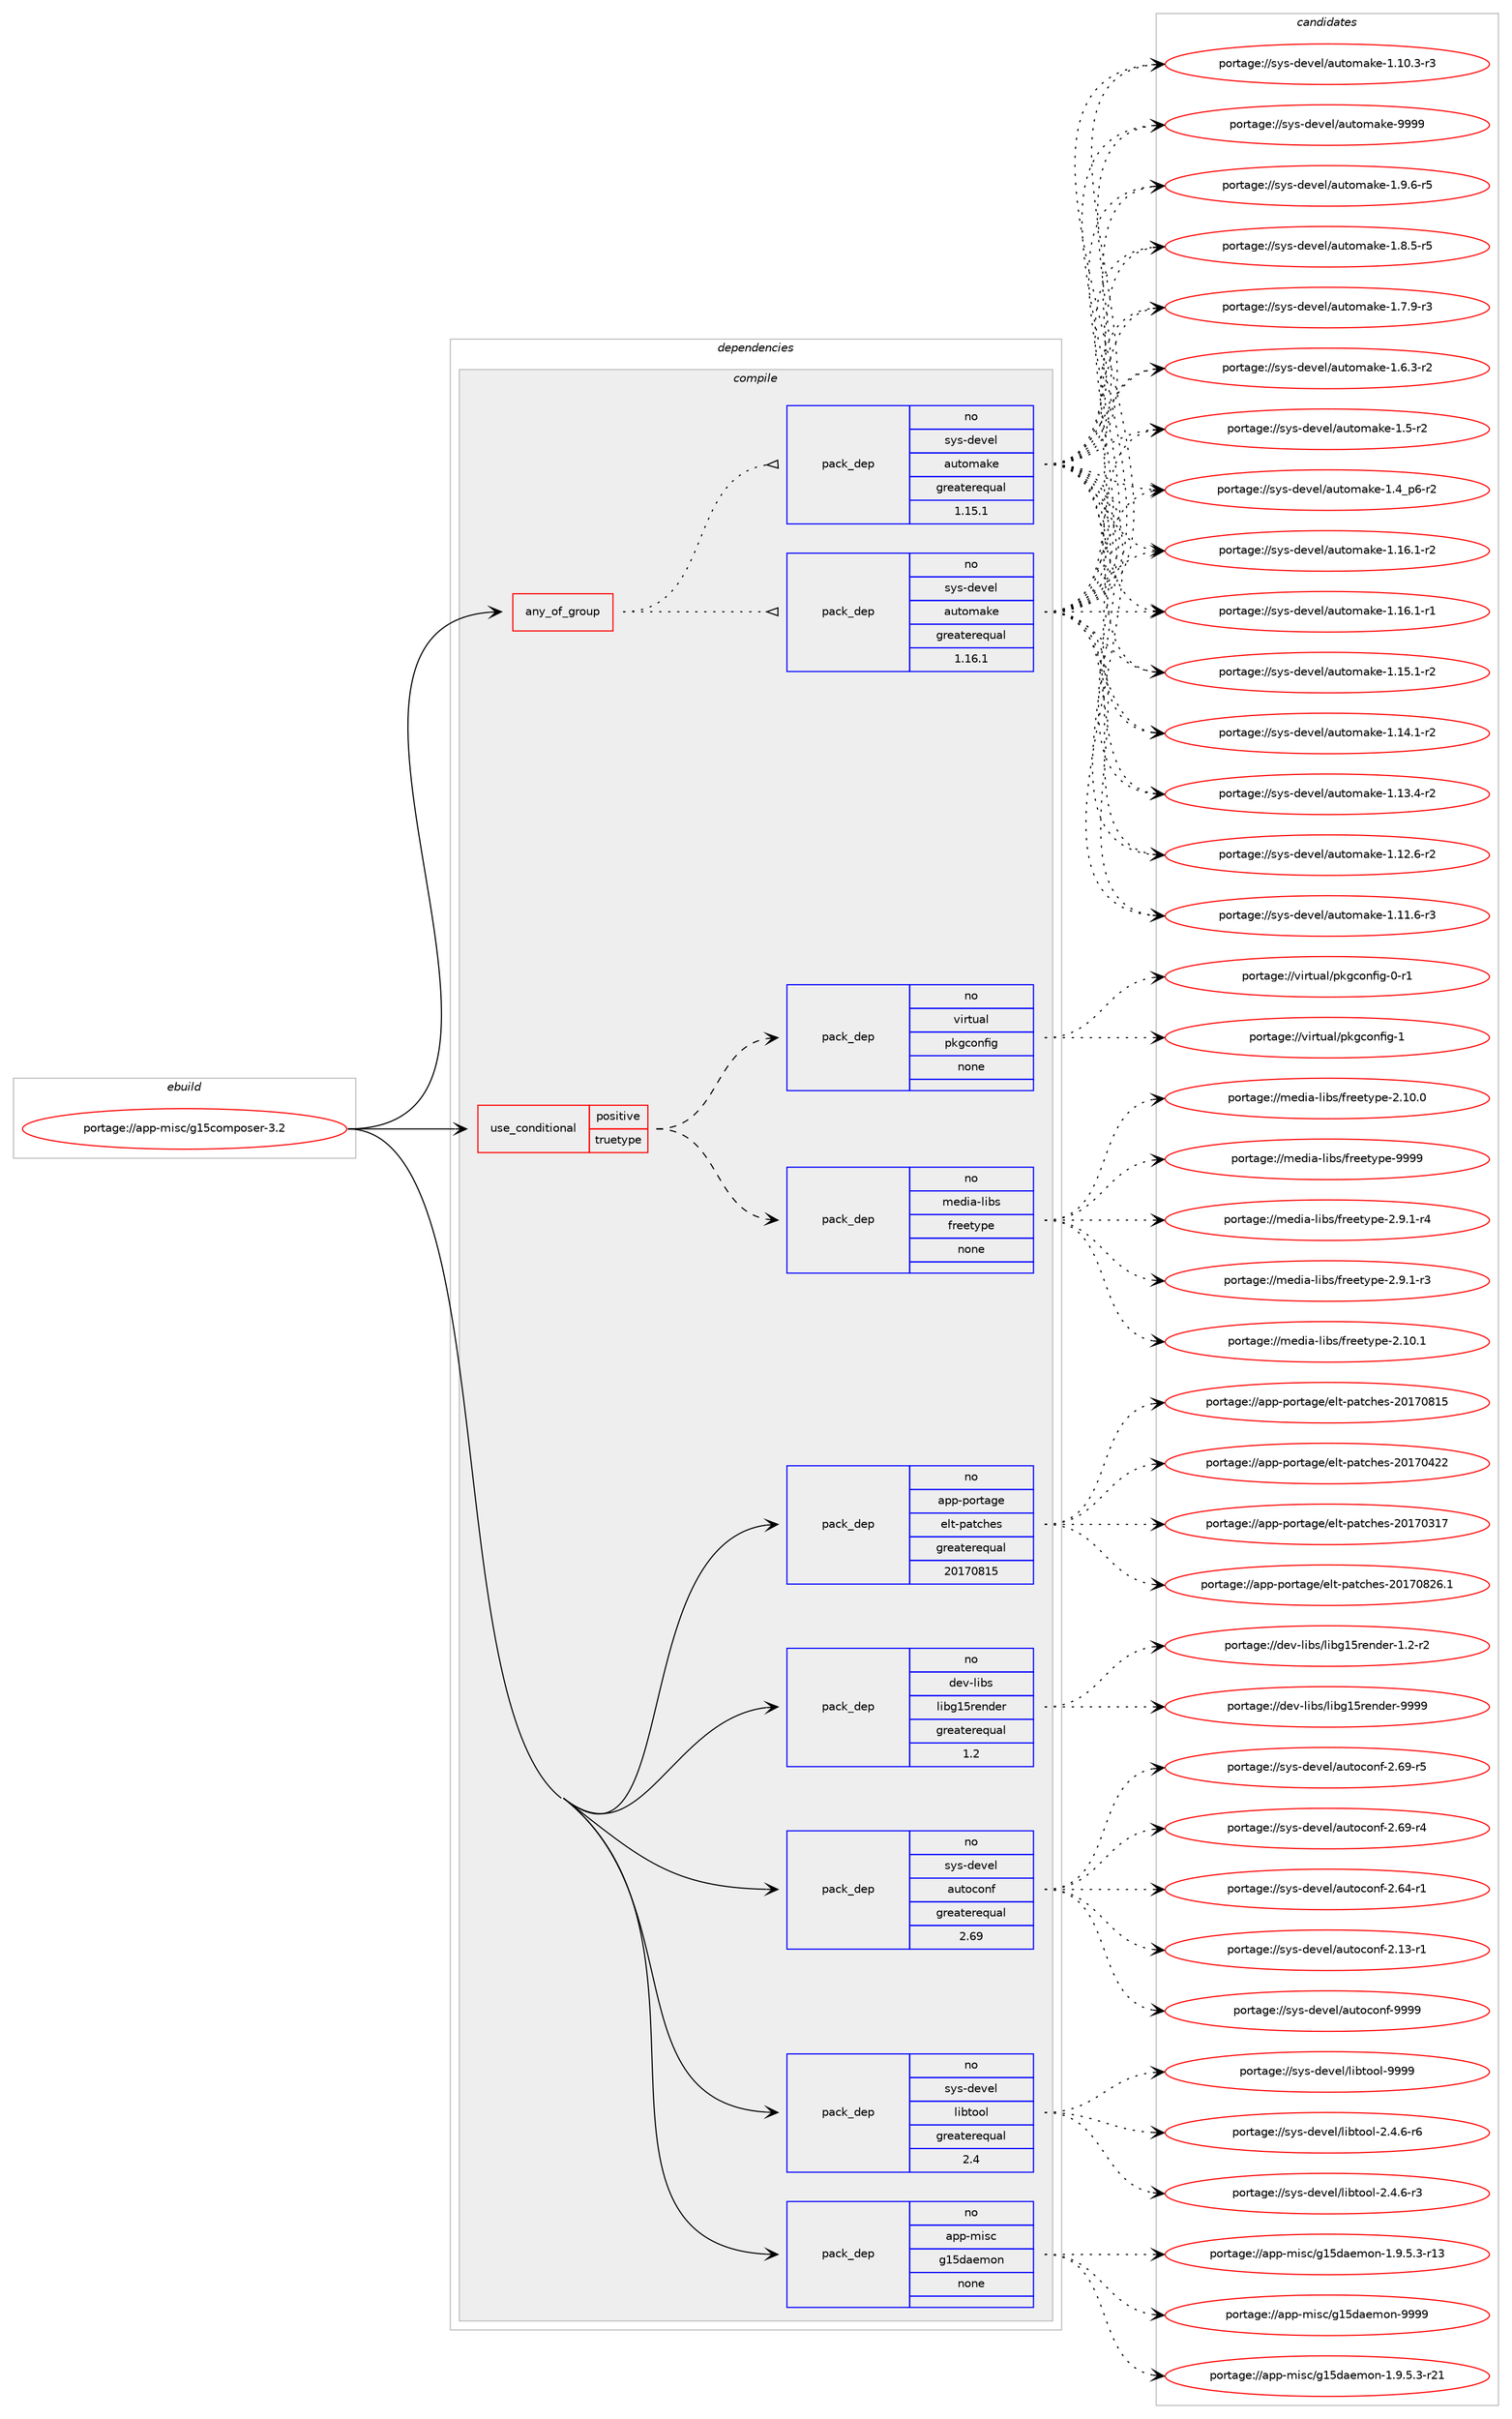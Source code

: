 digraph prolog {

# *************
# Graph options
# *************

newrank=true;
concentrate=true;
compound=true;
graph [rankdir=LR,fontname=Helvetica,fontsize=10,ranksep=1.5];#, ranksep=2.5, nodesep=0.2];
edge  [arrowhead=vee];
node  [fontname=Helvetica,fontsize=10];

# **********
# The ebuild
# **********

subgraph cluster_leftcol {
color=gray;
label=<<i>ebuild</i>>;
id [label="portage://app-misc/g15composer-3.2", color=red, width=4, href="../app-misc/g15composer-3.2.svg"];
}

# ****************
# The dependencies
# ****************

subgraph cluster_midcol {
color=gray;
label=<<i>dependencies</i>>;
subgraph cluster_compile {
fillcolor="#eeeeee";
style=filled;
label=<<i>compile</i>>;
subgraph any7923 {
dependency612718 [label=<<TABLE BORDER="0" CELLBORDER="1" CELLSPACING="0" CELLPADDING="4"><TR><TD CELLPADDING="10">any_of_group</TD></TR></TABLE>>, shape=none, color=red];subgraph pack461010 {
dependency612719 [label=<<TABLE BORDER="0" CELLBORDER="1" CELLSPACING="0" CELLPADDING="4" WIDTH="220"><TR><TD ROWSPAN="6" CELLPADDING="30">pack_dep</TD></TR><TR><TD WIDTH="110">no</TD></TR><TR><TD>sys-devel</TD></TR><TR><TD>automake</TD></TR><TR><TD>greaterequal</TD></TR><TR><TD>1.16.1</TD></TR></TABLE>>, shape=none, color=blue];
}
dependency612718:e -> dependency612719:w [weight=20,style="dotted",arrowhead="oinv"];
subgraph pack461011 {
dependency612720 [label=<<TABLE BORDER="0" CELLBORDER="1" CELLSPACING="0" CELLPADDING="4" WIDTH="220"><TR><TD ROWSPAN="6" CELLPADDING="30">pack_dep</TD></TR><TR><TD WIDTH="110">no</TD></TR><TR><TD>sys-devel</TD></TR><TR><TD>automake</TD></TR><TR><TD>greaterequal</TD></TR><TR><TD>1.15.1</TD></TR></TABLE>>, shape=none, color=blue];
}
dependency612718:e -> dependency612720:w [weight=20,style="dotted",arrowhead="oinv"];
}
id:e -> dependency612718:w [weight=20,style="solid",arrowhead="vee"];
subgraph cond143509 {
dependency612721 [label=<<TABLE BORDER="0" CELLBORDER="1" CELLSPACING="0" CELLPADDING="4"><TR><TD ROWSPAN="3" CELLPADDING="10">use_conditional</TD></TR><TR><TD>positive</TD></TR><TR><TD>truetype</TD></TR></TABLE>>, shape=none, color=red];
subgraph pack461012 {
dependency612722 [label=<<TABLE BORDER="0" CELLBORDER="1" CELLSPACING="0" CELLPADDING="4" WIDTH="220"><TR><TD ROWSPAN="6" CELLPADDING="30">pack_dep</TD></TR><TR><TD WIDTH="110">no</TD></TR><TR><TD>media-libs</TD></TR><TR><TD>freetype</TD></TR><TR><TD>none</TD></TR><TR><TD></TD></TR></TABLE>>, shape=none, color=blue];
}
dependency612721:e -> dependency612722:w [weight=20,style="dashed",arrowhead="vee"];
subgraph pack461013 {
dependency612723 [label=<<TABLE BORDER="0" CELLBORDER="1" CELLSPACING="0" CELLPADDING="4" WIDTH="220"><TR><TD ROWSPAN="6" CELLPADDING="30">pack_dep</TD></TR><TR><TD WIDTH="110">no</TD></TR><TR><TD>virtual</TD></TR><TR><TD>pkgconfig</TD></TR><TR><TD>none</TD></TR><TR><TD></TD></TR></TABLE>>, shape=none, color=blue];
}
dependency612721:e -> dependency612723:w [weight=20,style="dashed",arrowhead="vee"];
}
id:e -> dependency612721:w [weight=20,style="solid",arrowhead="vee"];
subgraph pack461014 {
dependency612724 [label=<<TABLE BORDER="0" CELLBORDER="1" CELLSPACING="0" CELLPADDING="4" WIDTH="220"><TR><TD ROWSPAN="6" CELLPADDING="30">pack_dep</TD></TR><TR><TD WIDTH="110">no</TD></TR><TR><TD>app-misc</TD></TR><TR><TD>g15daemon</TD></TR><TR><TD>none</TD></TR><TR><TD></TD></TR></TABLE>>, shape=none, color=blue];
}
id:e -> dependency612724:w [weight=20,style="solid",arrowhead="vee"];
subgraph pack461015 {
dependency612725 [label=<<TABLE BORDER="0" CELLBORDER="1" CELLSPACING="0" CELLPADDING="4" WIDTH="220"><TR><TD ROWSPAN="6" CELLPADDING="30">pack_dep</TD></TR><TR><TD WIDTH="110">no</TD></TR><TR><TD>app-portage</TD></TR><TR><TD>elt-patches</TD></TR><TR><TD>greaterequal</TD></TR><TR><TD>20170815</TD></TR></TABLE>>, shape=none, color=blue];
}
id:e -> dependency612725:w [weight=20,style="solid",arrowhead="vee"];
subgraph pack461016 {
dependency612726 [label=<<TABLE BORDER="0" CELLBORDER="1" CELLSPACING="0" CELLPADDING="4" WIDTH="220"><TR><TD ROWSPAN="6" CELLPADDING="30">pack_dep</TD></TR><TR><TD WIDTH="110">no</TD></TR><TR><TD>dev-libs</TD></TR><TR><TD>libg15render</TD></TR><TR><TD>greaterequal</TD></TR><TR><TD>1.2</TD></TR></TABLE>>, shape=none, color=blue];
}
id:e -> dependency612726:w [weight=20,style="solid",arrowhead="vee"];
subgraph pack461017 {
dependency612727 [label=<<TABLE BORDER="0" CELLBORDER="1" CELLSPACING="0" CELLPADDING="4" WIDTH="220"><TR><TD ROWSPAN="6" CELLPADDING="30">pack_dep</TD></TR><TR><TD WIDTH="110">no</TD></TR><TR><TD>sys-devel</TD></TR><TR><TD>autoconf</TD></TR><TR><TD>greaterequal</TD></TR><TR><TD>2.69</TD></TR></TABLE>>, shape=none, color=blue];
}
id:e -> dependency612727:w [weight=20,style="solid",arrowhead="vee"];
subgraph pack461018 {
dependency612728 [label=<<TABLE BORDER="0" CELLBORDER="1" CELLSPACING="0" CELLPADDING="4" WIDTH="220"><TR><TD ROWSPAN="6" CELLPADDING="30">pack_dep</TD></TR><TR><TD WIDTH="110">no</TD></TR><TR><TD>sys-devel</TD></TR><TR><TD>libtool</TD></TR><TR><TD>greaterequal</TD></TR><TR><TD>2.4</TD></TR></TABLE>>, shape=none, color=blue];
}
id:e -> dependency612728:w [weight=20,style="solid",arrowhead="vee"];
}
subgraph cluster_compileandrun {
fillcolor="#eeeeee";
style=filled;
label=<<i>compile and run</i>>;
}
subgraph cluster_run {
fillcolor="#eeeeee";
style=filled;
label=<<i>run</i>>;
}
}

# **************
# The candidates
# **************

subgraph cluster_choices {
rank=same;
color=gray;
label=<<i>candidates</i>>;

subgraph choice461010 {
color=black;
nodesep=1;
choice115121115451001011181011084797117116111109971071014557575757 [label="portage://sys-devel/automake-9999", color=red, width=4,href="../sys-devel/automake-9999.svg"];
choice115121115451001011181011084797117116111109971071014549465746544511453 [label="portage://sys-devel/automake-1.9.6-r5", color=red, width=4,href="../sys-devel/automake-1.9.6-r5.svg"];
choice115121115451001011181011084797117116111109971071014549465646534511453 [label="portage://sys-devel/automake-1.8.5-r5", color=red, width=4,href="../sys-devel/automake-1.8.5-r5.svg"];
choice115121115451001011181011084797117116111109971071014549465546574511451 [label="portage://sys-devel/automake-1.7.9-r3", color=red, width=4,href="../sys-devel/automake-1.7.9-r3.svg"];
choice115121115451001011181011084797117116111109971071014549465446514511450 [label="portage://sys-devel/automake-1.6.3-r2", color=red, width=4,href="../sys-devel/automake-1.6.3-r2.svg"];
choice11512111545100101118101108479711711611110997107101454946534511450 [label="portage://sys-devel/automake-1.5-r2", color=red, width=4,href="../sys-devel/automake-1.5-r2.svg"];
choice115121115451001011181011084797117116111109971071014549465295112544511450 [label="portage://sys-devel/automake-1.4_p6-r2", color=red, width=4,href="../sys-devel/automake-1.4_p6-r2.svg"];
choice11512111545100101118101108479711711611110997107101454946495446494511450 [label="portage://sys-devel/automake-1.16.1-r2", color=red, width=4,href="../sys-devel/automake-1.16.1-r2.svg"];
choice11512111545100101118101108479711711611110997107101454946495446494511449 [label="portage://sys-devel/automake-1.16.1-r1", color=red, width=4,href="../sys-devel/automake-1.16.1-r1.svg"];
choice11512111545100101118101108479711711611110997107101454946495346494511450 [label="portage://sys-devel/automake-1.15.1-r2", color=red, width=4,href="../sys-devel/automake-1.15.1-r2.svg"];
choice11512111545100101118101108479711711611110997107101454946495246494511450 [label="portage://sys-devel/automake-1.14.1-r2", color=red, width=4,href="../sys-devel/automake-1.14.1-r2.svg"];
choice11512111545100101118101108479711711611110997107101454946495146524511450 [label="portage://sys-devel/automake-1.13.4-r2", color=red, width=4,href="../sys-devel/automake-1.13.4-r2.svg"];
choice11512111545100101118101108479711711611110997107101454946495046544511450 [label="portage://sys-devel/automake-1.12.6-r2", color=red, width=4,href="../sys-devel/automake-1.12.6-r2.svg"];
choice11512111545100101118101108479711711611110997107101454946494946544511451 [label="portage://sys-devel/automake-1.11.6-r3", color=red, width=4,href="../sys-devel/automake-1.11.6-r3.svg"];
choice11512111545100101118101108479711711611110997107101454946494846514511451 [label="portage://sys-devel/automake-1.10.3-r3", color=red, width=4,href="../sys-devel/automake-1.10.3-r3.svg"];
dependency612719:e -> choice115121115451001011181011084797117116111109971071014557575757:w [style=dotted,weight="100"];
dependency612719:e -> choice115121115451001011181011084797117116111109971071014549465746544511453:w [style=dotted,weight="100"];
dependency612719:e -> choice115121115451001011181011084797117116111109971071014549465646534511453:w [style=dotted,weight="100"];
dependency612719:e -> choice115121115451001011181011084797117116111109971071014549465546574511451:w [style=dotted,weight="100"];
dependency612719:e -> choice115121115451001011181011084797117116111109971071014549465446514511450:w [style=dotted,weight="100"];
dependency612719:e -> choice11512111545100101118101108479711711611110997107101454946534511450:w [style=dotted,weight="100"];
dependency612719:e -> choice115121115451001011181011084797117116111109971071014549465295112544511450:w [style=dotted,weight="100"];
dependency612719:e -> choice11512111545100101118101108479711711611110997107101454946495446494511450:w [style=dotted,weight="100"];
dependency612719:e -> choice11512111545100101118101108479711711611110997107101454946495446494511449:w [style=dotted,weight="100"];
dependency612719:e -> choice11512111545100101118101108479711711611110997107101454946495346494511450:w [style=dotted,weight="100"];
dependency612719:e -> choice11512111545100101118101108479711711611110997107101454946495246494511450:w [style=dotted,weight="100"];
dependency612719:e -> choice11512111545100101118101108479711711611110997107101454946495146524511450:w [style=dotted,weight="100"];
dependency612719:e -> choice11512111545100101118101108479711711611110997107101454946495046544511450:w [style=dotted,weight="100"];
dependency612719:e -> choice11512111545100101118101108479711711611110997107101454946494946544511451:w [style=dotted,weight="100"];
dependency612719:e -> choice11512111545100101118101108479711711611110997107101454946494846514511451:w [style=dotted,weight="100"];
}
subgraph choice461011 {
color=black;
nodesep=1;
choice115121115451001011181011084797117116111109971071014557575757 [label="portage://sys-devel/automake-9999", color=red, width=4,href="../sys-devel/automake-9999.svg"];
choice115121115451001011181011084797117116111109971071014549465746544511453 [label="portage://sys-devel/automake-1.9.6-r5", color=red, width=4,href="../sys-devel/automake-1.9.6-r5.svg"];
choice115121115451001011181011084797117116111109971071014549465646534511453 [label="portage://sys-devel/automake-1.8.5-r5", color=red, width=4,href="../sys-devel/automake-1.8.5-r5.svg"];
choice115121115451001011181011084797117116111109971071014549465546574511451 [label="portage://sys-devel/automake-1.7.9-r3", color=red, width=4,href="../sys-devel/automake-1.7.9-r3.svg"];
choice115121115451001011181011084797117116111109971071014549465446514511450 [label="portage://sys-devel/automake-1.6.3-r2", color=red, width=4,href="../sys-devel/automake-1.6.3-r2.svg"];
choice11512111545100101118101108479711711611110997107101454946534511450 [label="portage://sys-devel/automake-1.5-r2", color=red, width=4,href="../sys-devel/automake-1.5-r2.svg"];
choice115121115451001011181011084797117116111109971071014549465295112544511450 [label="portage://sys-devel/automake-1.4_p6-r2", color=red, width=4,href="../sys-devel/automake-1.4_p6-r2.svg"];
choice11512111545100101118101108479711711611110997107101454946495446494511450 [label="portage://sys-devel/automake-1.16.1-r2", color=red, width=4,href="../sys-devel/automake-1.16.1-r2.svg"];
choice11512111545100101118101108479711711611110997107101454946495446494511449 [label="portage://sys-devel/automake-1.16.1-r1", color=red, width=4,href="../sys-devel/automake-1.16.1-r1.svg"];
choice11512111545100101118101108479711711611110997107101454946495346494511450 [label="portage://sys-devel/automake-1.15.1-r2", color=red, width=4,href="../sys-devel/automake-1.15.1-r2.svg"];
choice11512111545100101118101108479711711611110997107101454946495246494511450 [label="portage://sys-devel/automake-1.14.1-r2", color=red, width=4,href="../sys-devel/automake-1.14.1-r2.svg"];
choice11512111545100101118101108479711711611110997107101454946495146524511450 [label="portage://sys-devel/automake-1.13.4-r2", color=red, width=4,href="../sys-devel/automake-1.13.4-r2.svg"];
choice11512111545100101118101108479711711611110997107101454946495046544511450 [label="portage://sys-devel/automake-1.12.6-r2", color=red, width=4,href="../sys-devel/automake-1.12.6-r2.svg"];
choice11512111545100101118101108479711711611110997107101454946494946544511451 [label="portage://sys-devel/automake-1.11.6-r3", color=red, width=4,href="../sys-devel/automake-1.11.6-r3.svg"];
choice11512111545100101118101108479711711611110997107101454946494846514511451 [label="portage://sys-devel/automake-1.10.3-r3", color=red, width=4,href="../sys-devel/automake-1.10.3-r3.svg"];
dependency612720:e -> choice115121115451001011181011084797117116111109971071014557575757:w [style=dotted,weight="100"];
dependency612720:e -> choice115121115451001011181011084797117116111109971071014549465746544511453:w [style=dotted,weight="100"];
dependency612720:e -> choice115121115451001011181011084797117116111109971071014549465646534511453:w [style=dotted,weight="100"];
dependency612720:e -> choice115121115451001011181011084797117116111109971071014549465546574511451:w [style=dotted,weight="100"];
dependency612720:e -> choice115121115451001011181011084797117116111109971071014549465446514511450:w [style=dotted,weight="100"];
dependency612720:e -> choice11512111545100101118101108479711711611110997107101454946534511450:w [style=dotted,weight="100"];
dependency612720:e -> choice115121115451001011181011084797117116111109971071014549465295112544511450:w [style=dotted,weight="100"];
dependency612720:e -> choice11512111545100101118101108479711711611110997107101454946495446494511450:w [style=dotted,weight="100"];
dependency612720:e -> choice11512111545100101118101108479711711611110997107101454946495446494511449:w [style=dotted,weight="100"];
dependency612720:e -> choice11512111545100101118101108479711711611110997107101454946495346494511450:w [style=dotted,weight="100"];
dependency612720:e -> choice11512111545100101118101108479711711611110997107101454946495246494511450:w [style=dotted,weight="100"];
dependency612720:e -> choice11512111545100101118101108479711711611110997107101454946495146524511450:w [style=dotted,weight="100"];
dependency612720:e -> choice11512111545100101118101108479711711611110997107101454946495046544511450:w [style=dotted,weight="100"];
dependency612720:e -> choice11512111545100101118101108479711711611110997107101454946494946544511451:w [style=dotted,weight="100"];
dependency612720:e -> choice11512111545100101118101108479711711611110997107101454946494846514511451:w [style=dotted,weight="100"];
}
subgraph choice461012 {
color=black;
nodesep=1;
choice109101100105974510810598115471021141011011161211121014557575757 [label="portage://media-libs/freetype-9999", color=red, width=4,href="../media-libs/freetype-9999.svg"];
choice109101100105974510810598115471021141011011161211121014550465746494511452 [label="portage://media-libs/freetype-2.9.1-r4", color=red, width=4,href="../media-libs/freetype-2.9.1-r4.svg"];
choice109101100105974510810598115471021141011011161211121014550465746494511451 [label="portage://media-libs/freetype-2.9.1-r3", color=red, width=4,href="../media-libs/freetype-2.9.1-r3.svg"];
choice1091011001059745108105981154710211410110111612111210145504649484649 [label="portage://media-libs/freetype-2.10.1", color=red, width=4,href="../media-libs/freetype-2.10.1.svg"];
choice1091011001059745108105981154710211410110111612111210145504649484648 [label="portage://media-libs/freetype-2.10.0", color=red, width=4,href="../media-libs/freetype-2.10.0.svg"];
dependency612722:e -> choice109101100105974510810598115471021141011011161211121014557575757:w [style=dotted,weight="100"];
dependency612722:e -> choice109101100105974510810598115471021141011011161211121014550465746494511452:w [style=dotted,weight="100"];
dependency612722:e -> choice109101100105974510810598115471021141011011161211121014550465746494511451:w [style=dotted,weight="100"];
dependency612722:e -> choice1091011001059745108105981154710211410110111612111210145504649484649:w [style=dotted,weight="100"];
dependency612722:e -> choice1091011001059745108105981154710211410110111612111210145504649484648:w [style=dotted,weight="100"];
}
subgraph choice461013 {
color=black;
nodesep=1;
choice1181051141161179710847112107103991111101021051034549 [label="portage://virtual/pkgconfig-1", color=red, width=4,href="../virtual/pkgconfig-1.svg"];
choice11810511411611797108471121071039911111010210510345484511449 [label="portage://virtual/pkgconfig-0-r1", color=red, width=4,href="../virtual/pkgconfig-0-r1.svg"];
dependency612723:e -> choice1181051141161179710847112107103991111101021051034549:w [style=dotted,weight="100"];
dependency612723:e -> choice11810511411611797108471121071039911111010210510345484511449:w [style=dotted,weight="100"];
}
subgraph choice461014 {
color=black;
nodesep=1;
choice971121124510910511599471034953100971011091111104557575757 [label="portage://app-misc/g15daemon-9999", color=red, width=4,href="../app-misc/g15daemon-9999.svg"];
choice971121124510910511599471034953100971011091111104549465746534651451145049 [label="portage://app-misc/g15daemon-1.9.5.3-r21", color=red, width=4,href="../app-misc/g15daemon-1.9.5.3-r21.svg"];
choice971121124510910511599471034953100971011091111104549465746534651451144951 [label="portage://app-misc/g15daemon-1.9.5.3-r13", color=red, width=4,href="../app-misc/g15daemon-1.9.5.3-r13.svg"];
dependency612724:e -> choice971121124510910511599471034953100971011091111104557575757:w [style=dotted,weight="100"];
dependency612724:e -> choice971121124510910511599471034953100971011091111104549465746534651451145049:w [style=dotted,weight="100"];
dependency612724:e -> choice971121124510910511599471034953100971011091111104549465746534651451144951:w [style=dotted,weight="100"];
}
subgraph choice461015 {
color=black;
nodesep=1;
choice971121124511211111411697103101471011081164511297116991041011154550484955485650544649 [label="portage://app-portage/elt-patches-20170826.1", color=red, width=4,href="../app-portage/elt-patches-20170826.1.svg"];
choice97112112451121111141169710310147101108116451129711699104101115455048495548564953 [label="portage://app-portage/elt-patches-20170815", color=red, width=4,href="../app-portage/elt-patches-20170815.svg"];
choice97112112451121111141169710310147101108116451129711699104101115455048495548525050 [label="portage://app-portage/elt-patches-20170422", color=red, width=4,href="../app-portage/elt-patches-20170422.svg"];
choice97112112451121111141169710310147101108116451129711699104101115455048495548514955 [label="portage://app-portage/elt-patches-20170317", color=red, width=4,href="../app-portage/elt-patches-20170317.svg"];
dependency612725:e -> choice971121124511211111411697103101471011081164511297116991041011154550484955485650544649:w [style=dotted,weight="100"];
dependency612725:e -> choice97112112451121111141169710310147101108116451129711699104101115455048495548564953:w [style=dotted,weight="100"];
dependency612725:e -> choice97112112451121111141169710310147101108116451129711699104101115455048495548525050:w [style=dotted,weight="100"];
dependency612725:e -> choice97112112451121111141169710310147101108116451129711699104101115455048495548514955:w [style=dotted,weight="100"];
}
subgraph choice461016 {
color=black;
nodesep=1;
choice1001011184510810598115471081059810349531141011101001011144557575757 [label="portage://dev-libs/libg15render-9999", color=red, width=4,href="../dev-libs/libg15render-9999.svg"];
choice100101118451081059811547108105981034953114101110100101114454946504511450 [label="portage://dev-libs/libg15render-1.2-r2", color=red, width=4,href="../dev-libs/libg15render-1.2-r2.svg"];
dependency612726:e -> choice1001011184510810598115471081059810349531141011101001011144557575757:w [style=dotted,weight="100"];
dependency612726:e -> choice100101118451081059811547108105981034953114101110100101114454946504511450:w [style=dotted,weight="100"];
}
subgraph choice461017 {
color=black;
nodesep=1;
choice115121115451001011181011084797117116111991111101024557575757 [label="portage://sys-devel/autoconf-9999", color=red, width=4,href="../sys-devel/autoconf-9999.svg"];
choice1151211154510010111810110847971171161119911111010245504654574511453 [label="portage://sys-devel/autoconf-2.69-r5", color=red, width=4,href="../sys-devel/autoconf-2.69-r5.svg"];
choice1151211154510010111810110847971171161119911111010245504654574511452 [label="portage://sys-devel/autoconf-2.69-r4", color=red, width=4,href="../sys-devel/autoconf-2.69-r4.svg"];
choice1151211154510010111810110847971171161119911111010245504654524511449 [label="portage://sys-devel/autoconf-2.64-r1", color=red, width=4,href="../sys-devel/autoconf-2.64-r1.svg"];
choice1151211154510010111810110847971171161119911111010245504649514511449 [label="portage://sys-devel/autoconf-2.13-r1", color=red, width=4,href="../sys-devel/autoconf-2.13-r1.svg"];
dependency612727:e -> choice115121115451001011181011084797117116111991111101024557575757:w [style=dotted,weight="100"];
dependency612727:e -> choice1151211154510010111810110847971171161119911111010245504654574511453:w [style=dotted,weight="100"];
dependency612727:e -> choice1151211154510010111810110847971171161119911111010245504654574511452:w [style=dotted,weight="100"];
dependency612727:e -> choice1151211154510010111810110847971171161119911111010245504654524511449:w [style=dotted,weight="100"];
dependency612727:e -> choice1151211154510010111810110847971171161119911111010245504649514511449:w [style=dotted,weight="100"];
}
subgraph choice461018 {
color=black;
nodesep=1;
choice1151211154510010111810110847108105981161111111084557575757 [label="portage://sys-devel/libtool-9999", color=red, width=4,href="../sys-devel/libtool-9999.svg"];
choice1151211154510010111810110847108105981161111111084550465246544511454 [label="portage://sys-devel/libtool-2.4.6-r6", color=red, width=4,href="../sys-devel/libtool-2.4.6-r6.svg"];
choice1151211154510010111810110847108105981161111111084550465246544511451 [label="portage://sys-devel/libtool-2.4.6-r3", color=red, width=4,href="../sys-devel/libtool-2.4.6-r3.svg"];
dependency612728:e -> choice1151211154510010111810110847108105981161111111084557575757:w [style=dotted,weight="100"];
dependency612728:e -> choice1151211154510010111810110847108105981161111111084550465246544511454:w [style=dotted,weight="100"];
dependency612728:e -> choice1151211154510010111810110847108105981161111111084550465246544511451:w [style=dotted,weight="100"];
}
}

}
